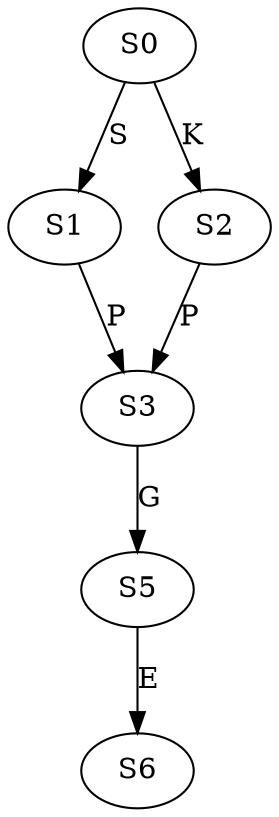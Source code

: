 strict digraph  {
	S0 -> S1 [ label = S ];
	S0 -> S2 [ label = K ];
	S1 -> S3 [ label = P ];
	S2 -> S3 [ label = P ];
	S3 -> S5 [ label = G ];
	S5 -> S6 [ label = E ];
}
